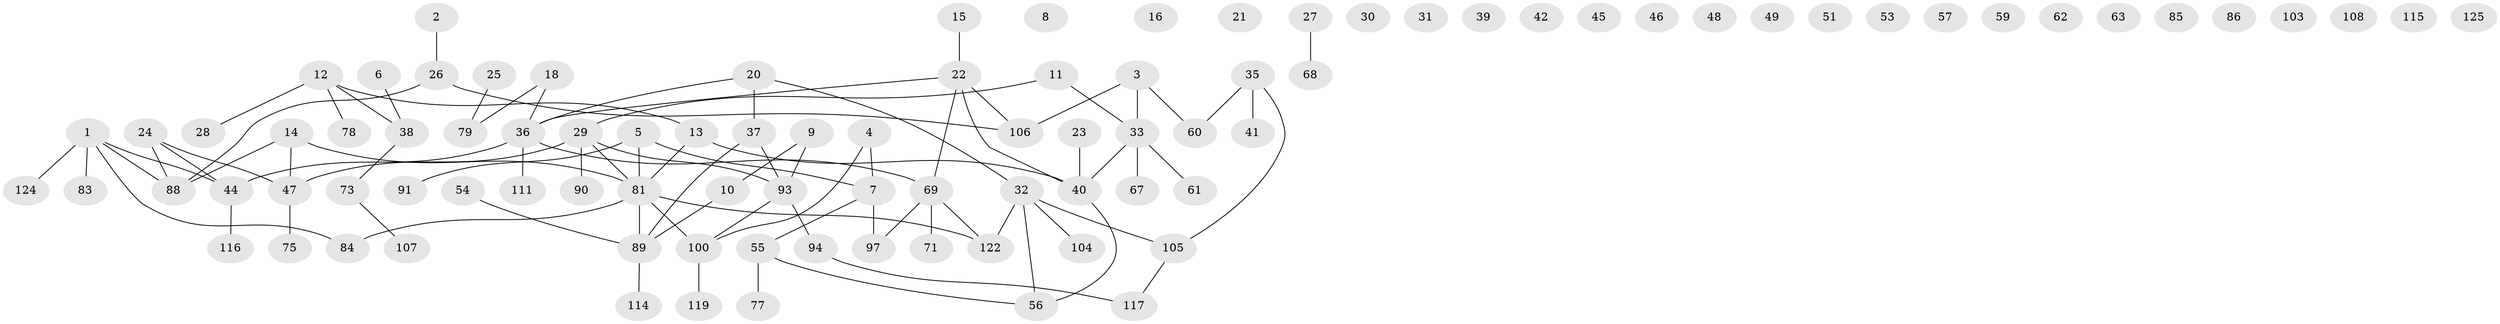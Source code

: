 // Generated by graph-tools (version 1.1) at 2025/23/03/03/25 07:23:30]
// undirected, 93 vertices, 89 edges
graph export_dot {
graph [start="1"]
  node [color=gray90,style=filled];
  1 [super="+72"];
  2;
  3 [super="+19"];
  4;
  5;
  6;
  7 [super="+121"];
  8;
  9 [super="+17"];
  10 [super="+65"];
  11;
  12 [super="+64"];
  13 [super="+34"];
  14;
  15;
  16;
  18;
  20 [super="+95"];
  21;
  22 [super="+82"];
  23;
  24;
  25;
  26 [super="+52"];
  27;
  28 [super="+58"];
  29 [super="+96"];
  30 [super="+50"];
  31;
  32 [super="+112"];
  33 [super="+76"];
  35 [super="+43"];
  36 [super="+98"];
  37 [super="+66"];
  38;
  39;
  40 [super="+118"];
  41;
  42;
  44 [super="+87"];
  45;
  46;
  47 [super="+74"];
  48;
  49;
  51 [super="+109"];
  53;
  54;
  55 [super="+99"];
  56 [super="+70"];
  57;
  59;
  60;
  61;
  62;
  63;
  67;
  68;
  69 [super="+80"];
  71;
  73;
  75;
  77;
  78;
  79 [super="+102"];
  81 [super="+92"];
  83;
  84;
  85;
  86;
  88 [super="+123"];
  89 [super="+110"];
  90;
  91;
  93 [super="+120"];
  94 [super="+113"];
  97;
  100 [super="+101"];
  103;
  104;
  105;
  106;
  107;
  108;
  111;
  114;
  115;
  116;
  117;
  119;
  122 [super="+126"];
  124;
  125;
  1 -- 84;
  1 -- 124;
  1 -- 88;
  1 -- 83;
  1 -- 44;
  2 -- 26;
  3 -- 60;
  3 -- 106;
  3 -- 33;
  4 -- 100;
  4 -- 7;
  5 -- 81;
  5 -- 91;
  5 -- 7;
  6 -- 38;
  7 -- 97;
  7 -- 55;
  9 -- 10 [weight=2];
  9 -- 93;
  10 -- 89;
  11 -- 29;
  11 -- 33;
  12 -- 78;
  12 -- 28;
  12 -- 13;
  12 -- 38;
  13 -- 40;
  13 -- 81;
  14 -- 47;
  14 -- 81;
  14 -- 88;
  15 -- 22;
  18 -- 36;
  18 -- 79;
  20 -- 36;
  20 -- 37;
  20 -- 32;
  22 -- 69;
  22 -- 106;
  22 -- 40;
  22 -- 36;
  23 -- 40;
  24 -- 44;
  24 -- 47;
  24 -- 88;
  25 -- 79;
  26 -- 88;
  26 -- 106;
  27 -- 68;
  29 -- 90;
  29 -- 93;
  29 -- 47;
  29 -- 81;
  32 -- 104;
  32 -- 56;
  32 -- 105;
  32 -- 122;
  33 -- 40;
  33 -- 61;
  33 -- 67;
  35 -- 60;
  35 -- 105;
  35 -- 41;
  36 -- 69;
  36 -- 44;
  36 -- 111;
  37 -- 89;
  37 -- 93;
  38 -- 73;
  40 -- 56;
  44 -- 116;
  47 -- 75;
  54 -- 89;
  55 -- 77;
  55 -- 56;
  69 -- 71;
  69 -- 97;
  69 -- 122;
  73 -- 107;
  81 -- 84;
  81 -- 100;
  81 -- 89;
  81 -- 122;
  89 -- 114;
  93 -- 100;
  93 -- 94;
  94 -- 117;
  100 -- 119;
  105 -- 117;
}
